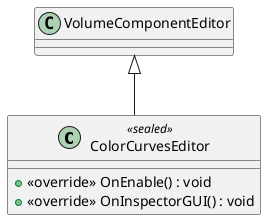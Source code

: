 @startuml
class ColorCurvesEditor <<sealed>> {
    + <<override>> OnEnable() : void
    + <<override>> OnInspectorGUI() : void
}
VolumeComponentEditor <|-- ColorCurvesEditor
@enduml
